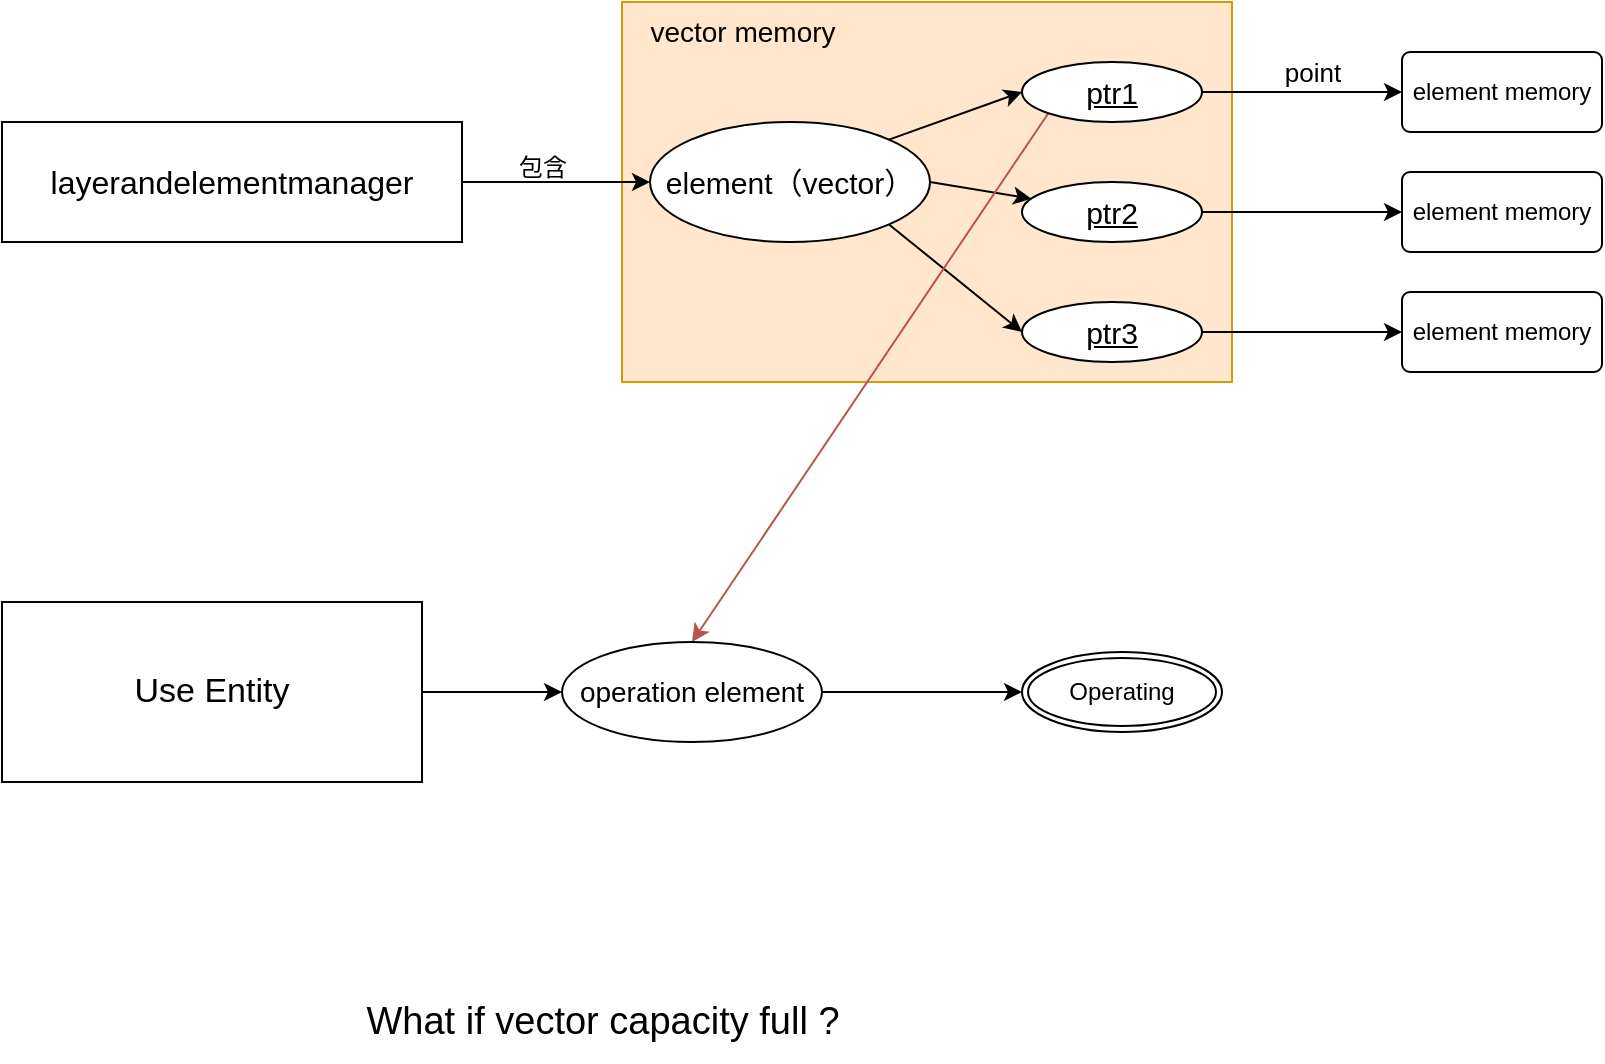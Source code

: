 <mxfile version="24.7.7">
  <diagram name="第 1 页" id="Ks2vNZVqEzAdOs3WgrEU">
    <mxGraphModel dx="1371" dy="786" grid="1" gridSize="10" guides="1" tooltips="1" connect="1" arrows="1" fold="1" page="1" pageScale="1" pageWidth="827" pageHeight="1169" math="0" shadow="0">
      <root>
        <mxCell id="0" />
        <mxCell id="1" parent="0" />
        <mxCell id="r0TrouKlHz-d5kefhsSM-19" value="" style="rounded=0;whiteSpace=wrap;html=1;fillColor=#ffe6cc;strokeColor=#d79b00;" vertex="1" parent="1">
          <mxGeometry x="330" y="170" width="305" height="190" as="geometry" />
        </mxCell>
        <mxCell id="r0TrouKlHz-d5kefhsSM-4" style="edgeStyle=orthogonalEdgeStyle;rounded=0;orthogonalLoop=1;jettySize=auto;html=1;exitX=1;exitY=0.5;exitDx=0;exitDy=0;entryX=0;entryY=0.5;entryDx=0;entryDy=0;" edge="1" parent="1" source="r0TrouKlHz-d5kefhsSM-1" target="r0TrouKlHz-d5kefhsSM-3">
          <mxGeometry relative="1" as="geometry" />
        </mxCell>
        <mxCell id="r0TrouKlHz-d5kefhsSM-1" value="&lt;font style=&quot;font-size: 16px;&quot;&gt;layerandelementmanager&lt;/font&gt;" style="rounded=0;whiteSpace=wrap;html=1;fontSize=16;" vertex="1" parent="1">
          <mxGeometry x="20" y="230" width="230" height="60" as="geometry" />
        </mxCell>
        <mxCell id="r0TrouKlHz-d5kefhsSM-10" style="rounded=0;orthogonalLoop=1;jettySize=auto;html=1;exitX=1;exitY=0;exitDx=0;exitDy=0;entryX=0;entryY=0.5;entryDx=0;entryDy=0;" edge="1" parent="1" source="r0TrouKlHz-d5kefhsSM-3" target="r0TrouKlHz-d5kefhsSM-7">
          <mxGeometry relative="1" as="geometry" />
        </mxCell>
        <mxCell id="r0TrouKlHz-d5kefhsSM-11" style="rounded=0;orthogonalLoop=1;jettySize=auto;html=1;exitX=1;exitY=0.5;exitDx=0;exitDy=0;" edge="1" parent="1" source="r0TrouKlHz-d5kefhsSM-3" target="r0TrouKlHz-d5kefhsSM-8">
          <mxGeometry relative="1" as="geometry" />
        </mxCell>
        <mxCell id="r0TrouKlHz-d5kefhsSM-12" style="rounded=0;orthogonalLoop=1;jettySize=auto;html=1;exitX=1;exitY=1;exitDx=0;exitDy=0;entryX=0;entryY=0.5;entryDx=0;entryDy=0;" edge="1" parent="1" source="r0TrouKlHz-d5kefhsSM-3" target="r0TrouKlHz-d5kefhsSM-9">
          <mxGeometry relative="1" as="geometry" />
        </mxCell>
        <mxCell id="r0TrouKlHz-d5kefhsSM-3" value="element（vector）" style="ellipse;whiteSpace=wrap;html=1;align=center;fontSize=15;" vertex="1" parent="1">
          <mxGeometry x="344" y="230" width="140" height="60" as="geometry" />
        </mxCell>
        <mxCell id="r0TrouKlHz-d5kefhsSM-5" value="包含" style="text;html=1;align=center;verticalAlign=middle;resizable=0;points=[];autosize=1;strokeColor=none;fillColor=none;" vertex="1" parent="1">
          <mxGeometry x="265" y="238" width="50" height="30" as="geometry" />
        </mxCell>
        <mxCell id="r0TrouKlHz-d5kefhsSM-14" style="edgeStyle=orthogonalEdgeStyle;rounded=0;orthogonalLoop=1;jettySize=auto;html=1;exitX=1;exitY=0.5;exitDx=0;exitDy=0;entryX=0;entryY=0.5;entryDx=0;entryDy=0;" edge="1" parent="1" source="r0TrouKlHz-d5kefhsSM-7" target="r0TrouKlHz-d5kefhsSM-13">
          <mxGeometry relative="1" as="geometry" />
        </mxCell>
        <mxCell id="r0TrouKlHz-d5kefhsSM-25" style="rounded=0;orthogonalLoop=1;jettySize=auto;html=1;exitX=0;exitY=1;exitDx=0;exitDy=0;fillColor=#f8cecc;strokeColor=#b85450;entryX=0.5;entryY=0;entryDx=0;entryDy=0;" edge="1" parent="1" source="r0TrouKlHz-d5kefhsSM-7" target="r0TrouKlHz-d5kefhsSM-29">
          <mxGeometry relative="1" as="geometry">
            <mxPoint x="470" y="470" as="targetPoint" />
          </mxGeometry>
        </mxCell>
        <mxCell id="r0TrouKlHz-d5kefhsSM-7" value="ptr1" style="ellipse;whiteSpace=wrap;html=1;align=center;fontStyle=4;fontSize=15;" vertex="1" parent="1">
          <mxGeometry x="530" y="200" width="90" height="30" as="geometry" />
        </mxCell>
        <mxCell id="r0TrouKlHz-d5kefhsSM-17" style="edgeStyle=orthogonalEdgeStyle;rounded=0;orthogonalLoop=1;jettySize=auto;html=1;exitX=1;exitY=0.5;exitDx=0;exitDy=0;entryX=0;entryY=0.5;entryDx=0;entryDy=0;" edge="1" parent="1" source="r0TrouKlHz-d5kefhsSM-8" target="r0TrouKlHz-d5kefhsSM-15">
          <mxGeometry relative="1" as="geometry" />
        </mxCell>
        <mxCell id="r0TrouKlHz-d5kefhsSM-8" value="ptr2" style="ellipse;whiteSpace=wrap;html=1;align=center;fontStyle=4;fontSize=15;" vertex="1" parent="1">
          <mxGeometry x="530" y="260" width="90" height="30" as="geometry" />
        </mxCell>
        <mxCell id="r0TrouKlHz-d5kefhsSM-18" style="edgeStyle=orthogonalEdgeStyle;rounded=0;orthogonalLoop=1;jettySize=auto;html=1;exitX=1;exitY=0.5;exitDx=0;exitDy=0;entryX=0;entryY=0.5;entryDx=0;entryDy=0;" edge="1" parent="1" source="r0TrouKlHz-d5kefhsSM-9" target="r0TrouKlHz-d5kefhsSM-16">
          <mxGeometry relative="1" as="geometry" />
        </mxCell>
        <mxCell id="r0TrouKlHz-d5kefhsSM-9" value="ptr3" style="ellipse;whiteSpace=wrap;html=1;align=center;fontStyle=4;fontSize=15;" vertex="1" parent="1">
          <mxGeometry x="530" y="320" width="90" height="30" as="geometry" />
        </mxCell>
        <mxCell id="r0TrouKlHz-d5kefhsSM-13" value="element memory" style="rounded=1;arcSize=10;whiteSpace=wrap;html=1;align=center;" vertex="1" parent="1">
          <mxGeometry x="720" y="195" width="100" height="40" as="geometry" />
        </mxCell>
        <mxCell id="r0TrouKlHz-d5kefhsSM-15" value="element memory" style="rounded=1;arcSize=10;whiteSpace=wrap;html=1;align=center;" vertex="1" parent="1">
          <mxGeometry x="720" y="255" width="100" height="40" as="geometry" />
        </mxCell>
        <mxCell id="r0TrouKlHz-d5kefhsSM-16" value="element memory" style="rounded=1;arcSize=10;whiteSpace=wrap;html=1;align=center;" vertex="1" parent="1">
          <mxGeometry x="720" y="315" width="100" height="40" as="geometry" />
        </mxCell>
        <mxCell id="r0TrouKlHz-d5kefhsSM-20" value="vector memory" style="text;html=1;align=center;verticalAlign=middle;resizable=0;points=[];autosize=1;strokeColor=none;fillColor=none;fontSize=14;" vertex="1" parent="1">
          <mxGeometry x="330" y="170" width="120" height="30" as="geometry" />
        </mxCell>
        <mxCell id="r0TrouKlHz-d5kefhsSM-21" value="point" style="text;html=1;align=center;verticalAlign=middle;resizable=0;points=[];autosize=1;strokeColor=none;fillColor=none;fontSize=13;" vertex="1" parent="1">
          <mxGeometry x="650" y="190" width="50" height="30" as="geometry" />
        </mxCell>
        <mxCell id="r0TrouKlHz-d5kefhsSM-30" style="edgeStyle=orthogonalEdgeStyle;rounded=0;orthogonalLoop=1;jettySize=auto;html=1;exitX=1;exitY=0.5;exitDx=0;exitDy=0;entryX=0;entryY=0.5;entryDx=0;entryDy=0;" edge="1" parent="1" source="r0TrouKlHz-d5kefhsSM-23" target="r0TrouKlHz-d5kefhsSM-29">
          <mxGeometry relative="1" as="geometry" />
        </mxCell>
        <mxCell id="r0TrouKlHz-d5kefhsSM-23" value="Use Entity" style="whiteSpace=wrap;html=1;align=center;fontSize=17;" vertex="1" parent="1">
          <mxGeometry x="20" y="470" width="210" height="90" as="geometry" />
        </mxCell>
        <mxCell id="r0TrouKlHz-d5kefhsSM-28" value="What if vector capacity full ?" style="text;html=1;align=center;verticalAlign=middle;resizable=0;points=[];autosize=1;strokeColor=none;fillColor=none;fontSize=19;" vertex="1" parent="1">
          <mxGeometry x="190" y="660" width="260" height="40" as="geometry" />
        </mxCell>
        <mxCell id="r0TrouKlHz-d5kefhsSM-32" style="edgeStyle=orthogonalEdgeStyle;rounded=0;orthogonalLoop=1;jettySize=auto;html=1;exitX=1;exitY=0.5;exitDx=0;exitDy=0;" edge="1" parent="1" source="r0TrouKlHz-d5kefhsSM-29" target="r0TrouKlHz-d5kefhsSM-31">
          <mxGeometry relative="1" as="geometry" />
        </mxCell>
        <mxCell id="r0TrouKlHz-d5kefhsSM-29" value="operation element" style="ellipse;whiteSpace=wrap;html=1;align=center;fontSize=14;" vertex="1" parent="1">
          <mxGeometry x="300" y="490" width="130" height="50" as="geometry" />
        </mxCell>
        <mxCell id="r0TrouKlHz-d5kefhsSM-31" value="Operating" style="ellipse;shape=doubleEllipse;margin=3;whiteSpace=wrap;html=1;align=center;" vertex="1" parent="1">
          <mxGeometry x="530" y="495" width="100" height="40" as="geometry" />
        </mxCell>
      </root>
    </mxGraphModel>
  </diagram>
</mxfile>
